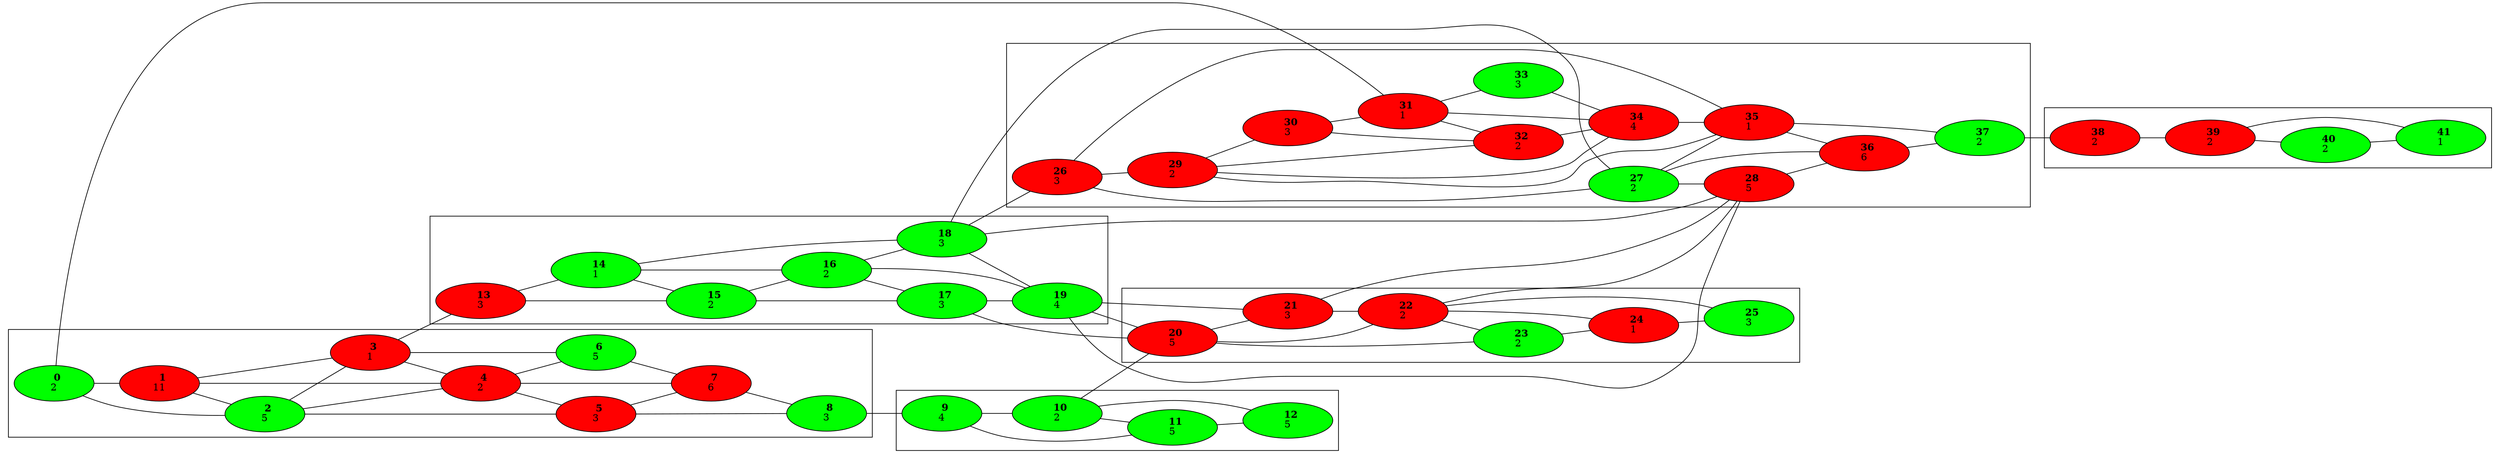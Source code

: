 graph {
	graph [rankdir=LR]
	subgraph cluster0 {
		0
		1
		2
		3
		4
		5
		6
		7
		8
	}
	subgraph cluster1 {
		9
		10
		11
		12
	}
	subgraph cluster2 {
		13
		14
		15
		16
		17
		18
		19
	}
	subgraph cluster3 {
		20
		21
		22
		23
		24
		25
	}
	subgraph cluster4 {
		26
		27
		28
		29
		30
		31
		32
		33
		34
		35
		36
		37
	}
	subgraph cluster5 {
		38
		39
		40
		41
	}
	0 -- 1
	0 -- 2
	0 -- 31
	1 -- 2
	1 -- 3
	1 -- 4
	2 -- 3
	2 -- 4
	2 -- 5
	3 -- 4
	3 -- 6
	3 -- 13
	4 -- 5
	4 -- 6
	4 -- 7
	5 -- 7
	5 -- 8
	6 -- 7
	7 -- 8
	8 -- 9
	9 -- 10
	9 -- 11
	10 -- 11
	10 -- 12
	10 -- 20
	11 -- 12
	13 -- 14
	13 -- 15
	14 -- 15
	14 -- 16
	14 -- 18
	15 -- 16
	15 -- 17
	16 -- 17
	16 -- 18
	16 -- 19
	17 -- 19
	17 -- 20
	18 -- 19
	18 -- 26
	18 -- 27
	18 -- 28
	19 -- 20
	19 -- 21
	19 -- 28
	20 -- 21
	20 -- 22
	20 -- 23
	21 -- 22
	21 -- 28
	22 -- 23
	22 -- 24
	22 -- 25
	22 -- 28
	23 -- 24
	24 -- 25
	26 -- 27
	26 -- 29
	26 -- 35
	27 -- 28
	27 -- 35
	27 -- 36
	28 -- 36
	29 -- 30
	29 -- 32
	29 -- 34
	29 -- 35
	30 -- 31
	30 -- 32
	31 -- 32
	31 -- 33
	31 -- 34
	32 -- 34
	33 -- 34
	34 -- 35
	35 -- 36
	35 -- 37
	36 -- 37
	37 -- 38
	38 -- 39
	39 -- 40
	39 -- 41
	40 -- 41
	0 [fillcolor=green style=filled]
	1 [fillcolor=red style=filled]
	2 [fillcolor=green style=filled]
	3 [fillcolor=red style=filled]
	4 [fillcolor=red style=filled]
	5 [fillcolor=red style=filled]
	6 [fillcolor=green style=filled]
	7 [fillcolor=red style=filled]
	8 [fillcolor=green style=filled]
	9 [fillcolor=green style=filled]
	10 [fillcolor=green style=filled]
	11 [fillcolor=green style=filled]
	12 [fillcolor=green style=filled]
	13 [fillcolor=red style=filled]
	14 [fillcolor=green style=filled]
	15 [fillcolor=green style=filled]
	16 [fillcolor=green style=filled]
	17 [fillcolor=green style=filled]
	18 [fillcolor=green style=filled]
	19 [fillcolor=green style=filled]
	20 [fillcolor=red style=filled]
	21 [fillcolor=red style=filled]
	22 [fillcolor=red style=filled]
	23 [fillcolor=green style=filled]
	24 [fillcolor=red style=filled]
	25 [fillcolor=green style=filled]
	26 [fillcolor=red style=filled]
	27 [fillcolor=green style=filled]
	28 [fillcolor=red style=filled]
	29 [fillcolor=red style=filled]
	30 [fillcolor=red style=filled]
	31 [fillcolor=red style=filled]
	32 [fillcolor=red style=filled]
	33 [fillcolor=green style=filled]
	34 [fillcolor=red style=filled]
	35 [fillcolor=red style=filled]
	36 [fillcolor=red style=filled]
	37 [fillcolor=green style=filled]
	38 [fillcolor=red style=filled]
	39 [fillcolor=red style=filled]
	40 [fillcolor=green style=filled]
	41 [fillcolor=green style=filled]
	0 [label=< <b>      0    </b> <br/>2>]
	1 [label=< <b>      1    </b> <br/>11>]
	2 [label=< <b>      2    </b> <br/>5>]
	3 [label=< <b>      3    </b> <br/>1>]
	4 [label=< <b>      4    </b> <br/>2>]
	5 [label=< <b>      5    </b> <br/>3>]
	6 [label=< <b>      6    </b> <br/>5>]
	7 [label=< <b>      7    </b> <br/>6>]
	8 [label=< <b>      8    </b> <br/>3>]
	9 [label=< <b>      9    </b> <br/>4>]
	10 [label=< <b>      10    </b> <br/>2>]
	11 [label=< <b>      11    </b> <br/>5>]
	12 [label=< <b>      12    </b> <br/>5>]
	13 [label=< <b>      13    </b> <br/>3>]
	14 [label=< <b>      14    </b> <br/>1>]
	15 [label=< <b>      15    </b> <br/>2>]
	16 [label=< <b>      16    </b> <br/>2>]
	17 [label=< <b>      17    </b> <br/>3>]
	18 [label=< <b>      18    </b> <br/>3>]
	19 [label=< <b>      19    </b> <br/>4>]
	20 [label=< <b>      20    </b> <br/>5>]
	21 [label=< <b>      21    </b> <br/>3>]
	22 [label=< <b>      22    </b> <br/>2>]
	23 [label=< <b>      23    </b> <br/>2>]
	24 [label=< <b>      24    </b> <br/>1>]
	25 [label=< <b>      25    </b> <br/>3>]
	26 [label=< <b>      26    </b> <br/>3>]
	27 [label=< <b>      27    </b> <br/>2>]
	28 [label=< <b>      28    </b> <br/>5>]
	29 [label=< <b>      29    </b> <br/>2>]
	30 [label=< <b>      30    </b> <br/>3>]
	31 [label=< <b>      31    </b> <br/>1>]
	32 [label=< <b>      32    </b> <br/>2>]
	33 [label=< <b>      33    </b> <br/>3>]
	34 [label=< <b>      34    </b> <br/>4>]
	35 [label=< <b>      35    </b> <br/>1>]
	36 [label=< <b>      36    </b> <br/>6>]
	37 [label=< <b>      37    </b> <br/>2>]
	38 [label=< <b>      38    </b> <br/>2>]
	39 [label=< <b>      39    </b> <br/>2>]
	40 [label=< <b>      40    </b> <br/>2>]
	41 [label=< <b>      41    </b> <br/>1>]
}

